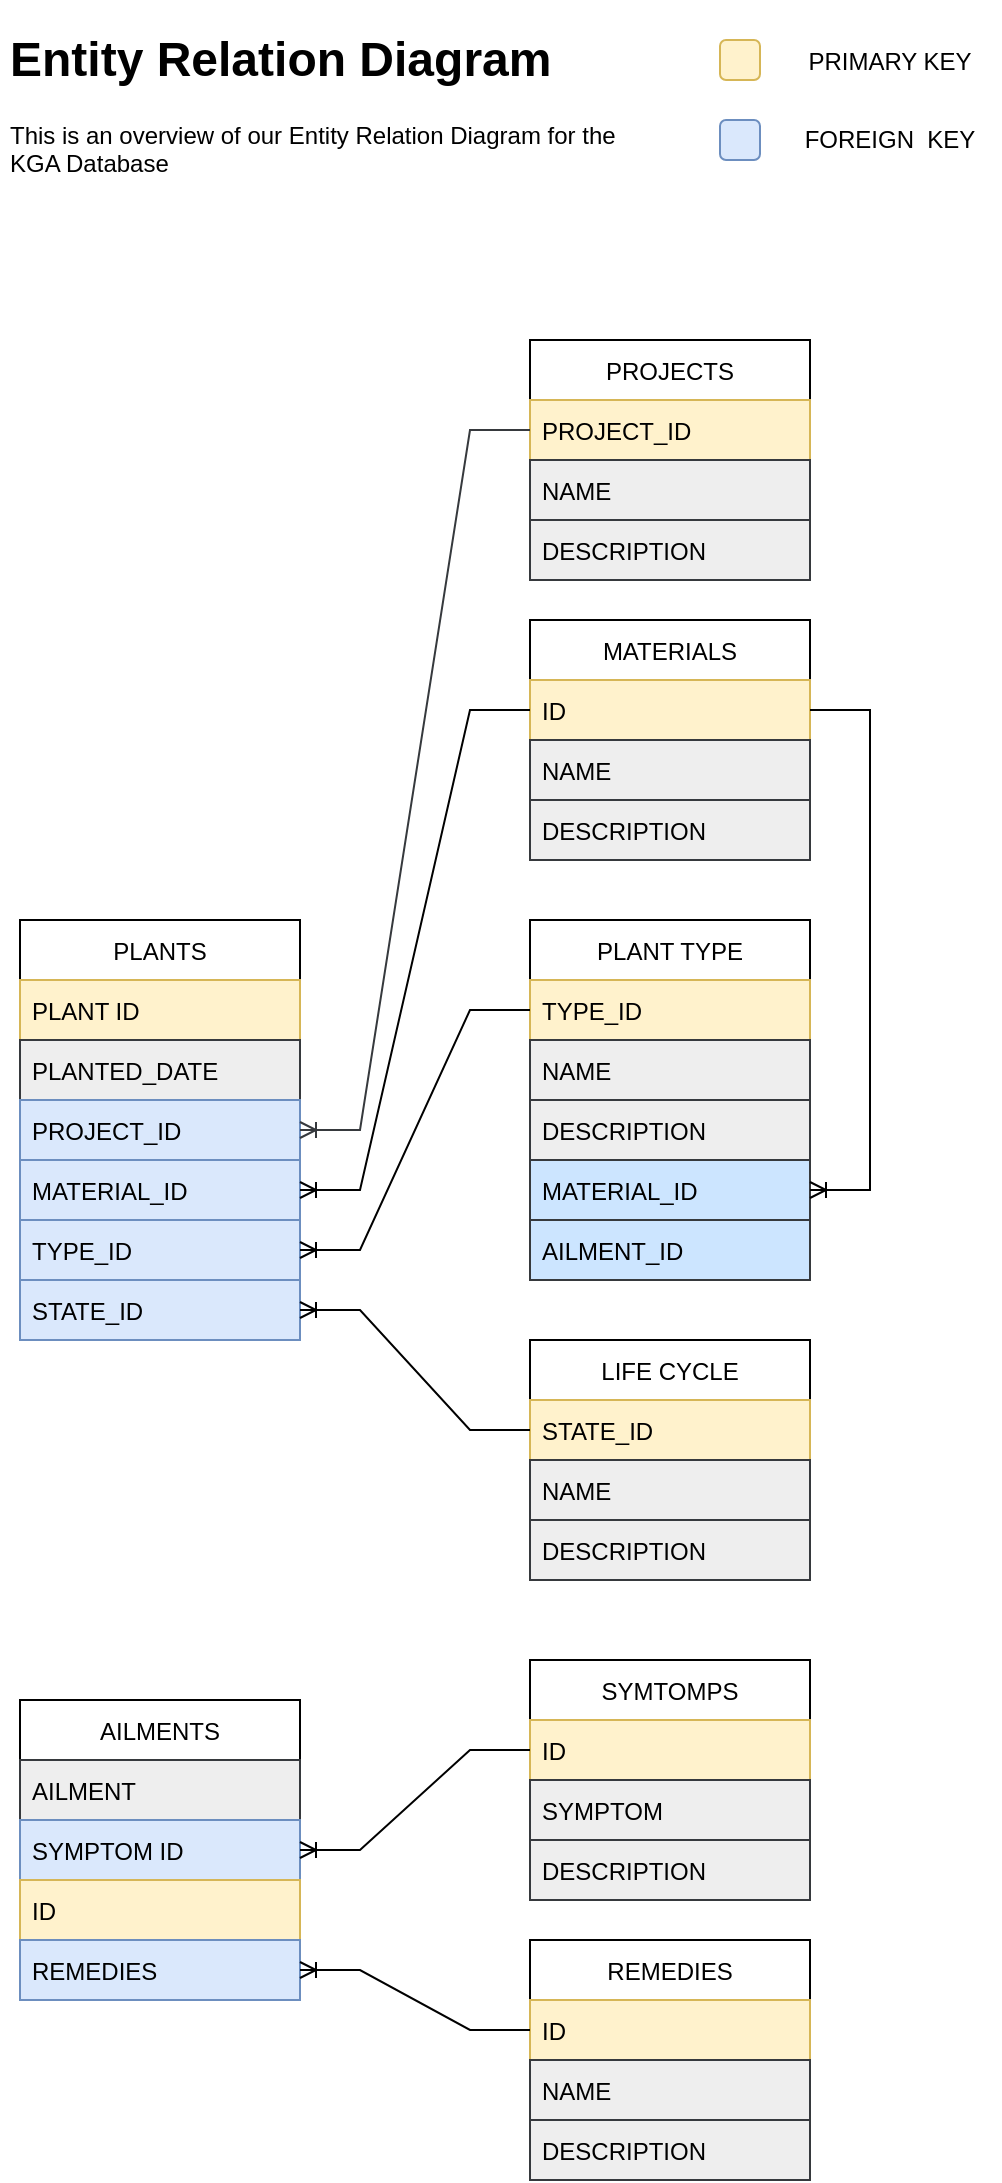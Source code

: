 <mxfile version="16.4.5" type="github">
  <diagram id="f3gJcNAZmLqym7b9hVOq" name="Page-1">
    <mxGraphModel dx="873" dy="1670" grid="1" gridSize="10" guides="1" tooltips="1" connect="1" arrows="1" fold="1" page="1" pageScale="1" pageWidth="850" pageHeight="1100" math="0" shadow="0">
      <root>
        <mxCell id="0" />
        <mxCell id="1" parent="0" />
        <mxCell id="EiuZzaFnxPziSjAOLLgH-1" value="&lt;h1&gt;Entity Relation Diagram&lt;/h1&gt;&lt;p&gt;This is an overview of our Entity Relation Diagram for the KGA Database&amp;nbsp;&lt;/p&gt;" style="text;html=1;strokeColor=none;fillColor=none;spacing=5;spacingTop=-20;whiteSpace=wrap;overflow=hidden;rounded=0;" parent="1" vertex="1">
          <mxGeometry x="20" y="10" width="330" height="120" as="geometry" />
        </mxCell>
        <mxCell id="EiuZzaFnxPziSjAOLLgH-2" value="PLANTS" style="swimlane;fontStyle=0;childLayout=stackLayout;horizontal=1;startSize=30;horizontalStack=0;resizeParent=1;resizeParentMax=0;resizeLast=0;collapsible=1;marginBottom=0;" parent="1" vertex="1">
          <mxGeometry x="30" y="460" width="140" height="210" as="geometry">
            <mxRectangle x="40" y="230" width="50" height="90" as="alternateBounds" />
          </mxGeometry>
        </mxCell>
        <mxCell id="EiuZzaFnxPziSjAOLLgH-5" value="PLANT ID" style="text;strokeColor=#d6b656;fillColor=#fff2cc;align=left;verticalAlign=middle;spacingLeft=4;spacingRight=4;overflow=hidden;points=[[0,0.5],[1,0.5]];portConstraint=eastwest;rotatable=0;" parent="EiuZzaFnxPziSjAOLLgH-2" vertex="1">
          <mxGeometry y="30" width="140" height="30" as="geometry" />
        </mxCell>
        <mxCell id="EiuZzaFnxPziSjAOLLgH-8" value="PLANTED_DATE" style="text;strokeColor=#36393d;fillColor=#eeeeee;align=left;verticalAlign=middle;spacingLeft=4;spacingRight=4;overflow=hidden;points=[[0,0.5],[1,0.5]];portConstraint=eastwest;rotatable=0;" parent="EiuZzaFnxPziSjAOLLgH-2" vertex="1">
          <mxGeometry y="60" width="140" height="30" as="geometry" />
        </mxCell>
        <mxCell id="u0T1zVeiCHu8PzoIMrIV-15" value="PROJECT_ID" style="text;strokeColor=#6c8ebf;fillColor=#dae8fc;align=left;verticalAlign=middle;spacingLeft=4;spacingRight=4;overflow=hidden;points=[[0,0.5],[1,0.5]];portConstraint=eastwest;rotatable=0;" vertex="1" parent="EiuZzaFnxPziSjAOLLgH-2">
          <mxGeometry y="90" width="140" height="30" as="geometry" />
        </mxCell>
        <mxCell id="EiuZzaFnxPziSjAOLLgH-3" value="MATERIAL_ID" style="text;strokeColor=#6c8ebf;fillColor=#dae8fc;align=left;verticalAlign=middle;spacingLeft=4;spacingRight=4;overflow=hidden;points=[[0,0.5],[1,0.5]];portConstraint=eastwest;rotatable=0;" parent="EiuZzaFnxPziSjAOLLgH-2" vertex="1">
          <mxGeometry y="120" width="140" height="30" as="geometry" />
        </mxCell>
        <mxCell id="EiuZzaFnxPziSjAOLLgH-4" value="TYPE_ID" style="text;strokeColor=#6c8ebf;fillColor=#dae8fc;align=left;verticalAlign=middle;spacingLeft=4;spacingRight=4;overflow=hidden;points=[[0,0.5],[1,0.5]];portConstraint=eastwest;rotatable=0;" parent="EiuZzaFnxPziSjAOLLgH-2" vertex="1">
          <mxGeometry y="150" width="140" height="30" as="geometry" />
        </mxCell>
        <mxCell id="EiuZzaFnxPziSjAOLLgH-7" value="STATE_ID" style="text;strokeColor=#6c8ebf;fillColor=#dae8fc;align=left;verticalAlign=middle;spacingLeft=4;spacingRight=4;overflow=hidden;points=[[0,0.5],[1,0.5]];portConstraint=eastwest;rotatable=0;" parent="EiuZzaFnxPziSjAOLLgH-2" vertex="1">
          <mxGeometry y="180" width="140" height="30" as="geometry" />
        </mxCell>
        <mxCell id="EiuZzaFnxPziSjAOLLgH-9" value="" style="rounded=1;whiteSpace=wrap;html=1;fillColor=#dae8fc;strokeColor=#6c8ebf;" parent="1" vertex="1">
          <mxGeometry x="380" y="60" width="20" height="20" as="geometry" />
        </mxCell>
        <mxCell id="EiuZzaFnxPziSjAOLLgH-10" value="" style="rounded=1;whiteSpace=wrap;html=1;fillColor=#fff2cc;strokeColor=#d6b656;" parent="1" vertex="1">
          <mxGeometry x="380" y="20" width="20" height="20" as="geometry" />
        </mxCell>
        <mxCell id="EiuZzaFnxPziSjAOLLgH-11" value="PRIMARY KEY" style="text;html=1;strokeColor=none;fillColor=none;align=center;verticalAlign=middle;whiteSpace=wrap;rounded=0;" parent="1" vertex="1">
          <mxGeometry x="410" y="20" width="110" height="22.5" as="geometry" />
        </mxCell>
        <mxCell id="EiuZzaFnxPziSjAOLLgH-12" value="FOREIGN&amp;nbsp; KEY" style="text;html=1;strokeColor=none;fillColor=none;align=center;verticalAlign=middle;whiteSpace=wrap;rounded=0;" parent="1" vertex="1">
          <mxGeometry x="410" y="58.75" width="110" height="22.5" as="geometry" />
        </mxCell>
        <mxCell id="EiuZzaFnxPziSjAOLLgH-13" value="PLANT TYPE" style="swimlane;fontStyle=0;childLayout=stackLayout;horizontal=1;startSize=30;horizontalStack=0;resizeParent=1;resizeParentMax=0;resizeLast=0;collapsible=1;marginBottom=0;" parent="1" vertex="1">
          <mxGeometry x="285" y="460" width="140" height="180" as="geometry">
            <mxRectangle x="40" y="230" width="50" height="90" as="alternateBounds" />
          </mxGeometry>
        </mxCell>
        <mxCell id="EiuZzaFnxPziSjAOLLgH-14" value="TYPE_ID" style="text;strokeColor=#d6b656;fillColor=#fff2cc;align=left;verticalAlign=middle;spacingLeft=4;spacingRight=4;overflow=hidden;points=[[0,0.5],[1,0.5]];portConstraint=eastwest;rotatable=0;" parent="EiuZzaFnxPziSjAOLLgH-13" vertex="1">
          <mxGeometry y="30" width="140" height="30" as="geometry" />
        </mxCell>
        <mxCell id="EiuZzaFnxPziSjAOLLgH-16" value="NAME" style="text;strokeColor=#36393d;fillColor=#eeeeee;align=left;verticalAlign=middle;spacingLeft=4;spacingRight=4;overflow=hidden;points=[[0,0.5],[1,0.5]];portConstraint=eastwest;rotatable=0;" parent="EiuZzaFnxPziSjAOLLgH-13" vertex="1">
          <mxGeometry y="60" width="140" height="30" as="geometry" />
        </mxCell>
        <mxCell id="u0T1zVeiCHu8PzoIMrIV-7" value="DESCRIPTION" style="text;strokeColor=#36393d;fillColor=#eeeeee;align=left;verticalAlign=middle;spacingLeft=4;spacingRight=4;overflow=hidden;points=[[0,0.5],[1,0.5]];portConstraint=eastwest;rotatable=0;" vertex="1" parent="EiuZzaFnxPziSjAOLLgH-13">
          <mxGeometry y="90" width="140" height="30" as="geometry" />
        </mxCell>
        <mxCell id="u0T1zVeiCHu8PzoIMrIV-10" value="MATERIAL_ID" style="text;strokeColor=#36393d;fillColor=#cce5ff;align=left;verticalAlign=middle;spacingLeft=4;spacingRight=4;overflow=hidden;points=[[0,0.5],[1,0.5]];portConstraint=eastwest;rotatable=0;" vertex="1" parent="EiuZzaFnxPziSjAOLLgH-13">
          <mxGeometry y="120" width="140" height="30" as="geometry" />
        </mxCell>
        <mxCell id="u0T1zVeiCHu8PzoIMrIV-11" value="AILMENT_ID" style="text;strokeColor=#36393d;fillColor=#cce5ff;align=left;verticalAlign=middle;spacingLeft=4;spacingRight=4;overflow=hidden;points=[[0,0.5],[1,0.5]];portConstraint=eastwest;rotatable=0;" vertex="1" parent="EiuZzaFnxPziSjAOLLgH-13">
          <mxGeometry y="150" width="140" height="30" as="geometry" />
        </mxCell>
        <mxCell id="EiuZzaFnxPziSjAOLLgH-21" value="AILMENTS" style="swimlane;fontStyle=0;childLayout=stackLayout;horizontal=1;startSize=30;horizontalStack=0;resizeParent=1;resizeParentMax=0;resizeLast=0;collapsible=1;marginBottom=0;" parent="1" vertex="1">
          <mxGeometry x="30" y="850" width="140" height="150" as="geometry">
            <mxRectangle x="40" y="230" width="50" height="90" as="alternateBounds" />
          </mxGeometry>
        </mxCell>
        <mxCell id="EiuZzaFnxPziSjAOLLgH-22" value="AILMENT" style="text;strokeColor=#36393d;fillColor=#eeeeee;align=left;verticalAlign=middle;spacingLeft=4;spacingRight=4;overflow=hidden;points=[[0,0.5],[1,0.5]];portConstraint=eastwest;rotatable=0;" parent="EiuZzaFnxPziSjAOLLgH-21" vertex="1">
          <mxGeometry y="30" width="140" height="30" as="geometry" />
        </mxCell>
        <mxCell id="EiuZzaFnxPziSjAOLLgH-23" value="SYMPTOM ID" style="text;strokeColor=#6c8ebf;fillColor=#dae8fc;align=left;verticalAlign=middle;spacingLeft=4;spacingRight=4;overflow=hidden;points=[[0,0.5],[1,0.5]];portConstraint=eastwest;rotatable=0;" parent="EiuZzaFnxPziSjAOLLgH-21" vertex="1">
          <mxGeometry y="60" width="140" height="30" as="geometry" />
        </mxCell>
        <mxCell id="EiuZzaFnxPziSjAOLLgH-24" value="ID" style="text;strokeColor=#d6b656;fillColor=#fff2cc;align=left;verticalAlign=middle;spacingLeft=4;spacingRight=4;overflow=hidden;points=[[0,0.5],[1,0.5]];portConstraint=eastwest;rotatable=0;" parent="EiuZzaFnxPziSjAOLLgH-21" vertex="1">
          <mxGeometry y="90" width="140" height="30" as="geometry" />
        </mxCell>
        <mxCell id="EiuZzaFnxPziSjAOLLgH-25" value="REMEDIES" style="text;strokeColor=#6c8ebf;fillColor=#dae8fc;align=left;verticalAlign=middle;spacingLeft=4;spacingRight=4;overflow=hidden;points=[[0,0.5],[1,0.5]];portConstraint=eastwest;rotatable=0;" parent="EiuZzaFnxPziSjAOLLgH-21" vertex="1">
          <mxGeometry y="120" width="140" height="30" as="geometry" />
        </mxCell>
        <mxCell id="EiuZzaFnxPziSjAOLLgH-28" value="SYMTOMPS" style="swimlane;fontStyle=0;childLayout=stackLayout;horizontal=1;startSize=30;horizontalStack=0;resizeParent=1;resizeParentMax=0;resizeLast=0;collapsible=1;marginBottom=0;" parent="1" vertex="1">
          <mxGeometry x="285" y="830" width="140" height="120" as="geometry">
            <mxRectangle x="40" y="230" width="50" height="90" as="alternateBounds" />
          </mxGeometry>
        </mxCell>
        <mxCell id="EiuZzaFnxPziSjAOLLgH-29" value="ID" style="text;strokeColor=#d6b656;fillColor=#fff2cc;align=left;verticalAlign=middle;spacingLeft=4;spacingRight=4;overflow=hidden;points=[[0,0.5],[1,0.5]];portConstraint=eastwest;rotatable=0;" parent="EiuZzaFnxPziSjAOLLgH-28" vertex="1">
          <mxGeometry y="30" width="140" height="30" as="geometry" />
        </mxCell>
        <mxCell id="EiuZzaFnxPziSjAOLLgH-30" value="SYMPTOM" style="text;strokeColor=#36393d;fillColor=#eeeeee;align=left;verticalAlign=middle;spacingLeft=4;spacingRight=4;overflow=hidden;points=[[0,0.5],[1,0.5]];portConstraint=eastwest;rotatable=0;" parent="EiuZzaFnxPziSjAOLLgH-28" vertex="1">
          <mxGeometry y="60" width="140" height="30" as="geometry" />
        </mxCell>
        <mxCell id="u0T1zVeiCHu8PzoIMrIV-13" value="DESCRIPTION" style="text;strokeColor=#36393d;fillColor=#eeeeee;align=left;verticalAlign=middle;spacingLeft=4;spacingRight=4;overflow=hidden;points=[[0,0.5],[1,0.5]];portConstraint=eastwest;rotatable=0;" vertex="1" parent="EiuZzaFnxPziSjAOLLgH-28">
          <mxGeometry y="90" width="140" height="30" as="geometry" />
        </mxCell>
        <mxCell id="EiuZzaFnxPziSjAOLLgH-33" value="MATERIALS" style="swimlane;fontStyle=0;childLayout=stackLayout;horizontal=1;startSize=30;horizontalStack=0;resizeParent=1;resizeParentMax=0;resizeLast=0;collapsible=1;marginBottom=0;" parent="1" vertex="1">
          <mxGeometry x="285" y="310" width="140" height="120" as="geometry">
            <mxRectangle x="40" y="230" width="50" height="90" as="alternateBounds" />
          </mxGeometry>
        </mxCell>
        <mxCell id="EiuZzaFnxPziSjAOLLgH-34" value="ID" style="text;strokeColor=#d6b656;fillColor=#fff2cc;align=left;verticalAlign=middle;spacingLeft=4;spacingRight=4;overflow=hidden;points=[[0,0.5],[1,0.5]];portConstraint=eastwest;rotatable=0;" parent="EiuZzaFnxPziSjAOLLgH-33" vertex="1">
          <mxGeometry y="30" width="140" height="30" as="geometry" />
        </mxCell>
        <mxCell id="EiuZzaFnxPziSjAOLLgH-35" value="NAME" style="text;strokeColor=#36393d;fillColor=#eeeeee;align=left;verticalAlign=middle;spacingLeft=4;spacingRight=4;overflow=hidden;points=[[0,0.5],[1,0.5]];portConstraint=eastwest;rotatable=0;" parent="EiuZzaFnxPziSjAOLLgH-33" vertex="1">
          <mxGeometry y="60" width="140" height="30" as="geometry" />
        </mxCell>
        <mxCell id="EiuZzaFnxPziSjAOLLgH-36" value="DESCRIPTION" style="text;strokeColor=#36393d;fillColor=#eeeeee;align=left;verticalAlign=middle;spacingLeft=4;spacingRight=4;overflow=hidden;points=[[0,0.5],[1,0.5]];portConstraint=eastwest;rotatable=0;" parent="EiuZzaFnxPziSjAOLLgH-33" vertex="1">
          <mxGeometry y="90" width="140" height="30" as="geometry" />
        </mxCell>
        <mxCell id="EiuZzaFnxPziSjAOLLgH-38" value="PROJECTS" style="swimlane;fontStyle=0;childLayout=stackLayout;horizontal=1;startSize=30;horizontalStack=0;resizeParent=1;resizeParentMax=0;resizeLast=0;collapsible=1;marginBottom=0;" parent="1" vertex="1">
          <mxGeometry x="285" y="170" width="140" height="120" as="geometry">
            <mxRectangle x="40" y="230" width="50" height="90" as="alternateBounds" />
          </mxGeometry>
        </mxCell>
        <mxCell id="EiuZzaFnxPziSjAOLLgH-39" value="PROJECT_ID" style="text;strokeColor=#d6b656;fillColor=#fff2cc;align=left;verticalAlign=middle;spacingLeft=4;spacingRight=4;overflow=hidden;points=[[0,0.5],[1,0.5]];portConstraint=eastwest;rotatable=0;" parent="EiuZzaFnxPziSjAOLLgH-38" vertex="1">
          <mxGeometry y="30" width="140" height="30" as="geometry" />
        </mxCell>
        <mxCell id="EiuZzaFnxPziSjAOLLgH-40" value="NAME" style="text;strokeColor=#36393d;fillColor=#eeeeee;align=left;verticalAlign=middle;spacingLeft=4;spacingRight=4;overflow=hidden;points=[[0,0.5],[1,0.5]];portConstraint=eastwest;rotatable=0;" parent="EiuZzaFnxPziSjAOLLgH-38" vertex="1">
          <mxGeometry y="60" width="140" height="30" as="geometry" />
        </mxCell>
        <mxCell id="EiuZzaFnxPziSjAOLLgH-41" value="DESCRIPTION" style="text;strokeColor=#36393d;fillColor=#eeeeee;align=left;verticalAlign=middle;spacingLeft=4;spacingRight=4;overflow=hidden;points=[[0,0.5],[1,0.5]];portConstraint=eastwest;rotatable=0;" parent="EiuZzaFnxPziSjAOLLgH-38" vertex="1">
          <mxGeometry y="90" width="140" height="30" as="geometry" />
        </mxCell>
        <mxCell id="EiuZzaFnxPziSjAOLLgH-43" value="" style="edgeStyle=entityRelationEdgeStyle;fontSize=12;html=1;endArrow=ERoneToMany;rounded=0;exitX=0;exitY=0.5;exitDx=0;exitDy=0;entryX=1;entryY=0.5;entryDx=0;entryDy=0;" parent="1" source="EiuZzaFnxPziSjAOLLgH-14" target="EiuZzaFnxPziSjAOLLgH-4" edge="1">
          <mxGeometry width="100" height="100" relative="1" as="geometry">
            <mxPoint x="310" y="480" as="sourcePoint" />
            <mxPoint x="410" y="380" as="targetPoint" />
          </mxGeometry>
        </mxCell>
        <mxCell id="EiuZzaFnxPziSjAOLLgH-45" value="" style="edgeStyle=entityRelationEdgeStyle;fontSize=12;html=1;endArrow=ERoneToMany;rounded=0;entryX=1;entryY=0.5;entryDx=0;entryDy=0;exitX=0;exitY=0.5;exitDx=0;exitDy=0;" parent="1" source="EiuZzaFnxPziSjAOLLgH-29" target="EiuZzaFnxPziSjAOLLgH-21" edge="1">
          <mxGeometry width="100" height="100" relative="1" as="geometry">
            <mxPoint x="440" y="620" as="sourcePoint" />
            <mxPoint x="540" y="520" as="targetPoint" />
          </mxGeometry>
        </mxCell>
        <mxCell id="EiuZzaFnxPziSjAOLLgH-50" value="REMEDIES" style="swimlane;fontStyle=0;childLayout=stackLayout;horizontal=1;startSize=30;horizontalStack=0;resizeParent=1;resizeParentMax=0;resizeLast=0;collapsible=1;marginBottom=0;" parent="1" vertex="1">
          <mxGeometry x="285" y="970" width="140" height="120" as="geometry">
            <mxRectangle x="40" y="230" width="50" height="90" as="alternateBounds" />
          </mxGeometry>
        </mxCell>
        <mxCell id="EiuZzaFnxPziSjAOLLgH-51" value="ID" style="text;strokeColor=#d6b656;fillColor=#fff2cc;align=left;verticalAlign=middle;spacingLeft=4;spacingRight=4;overflow=hidden;points=[[0,0.5],[1,0.5]];portConstraint=eastwest;rotatable=0;" parent="EiuZzaFnxPziSjAOLLgH-50" vertex="1">
          <mxGeometry y="30" width="140" height="30" as="geometry" />
        </mxCell>
        <mxCell id="EiuZzaFnxPziSjAOLLgH-52" value="NAME " style="text;strokeColor=#36393d;fillColor=#eeeeee;align=left;verticalAlign=middle;spacingLeft=4;spacingRight=4;overflow=hidden;points=[[0,0.5],[1,0.5]];portConstraint=eastwest;rotatable=0;" parent="EiuZzaFnxPziSjAOLLgH-50" vertex="1">
          <mxGeometry y="60" width="140" height="30" as="geometry" />
        </mxCell>
        <mxCell id="EiuZzaFnxPziSjAOLLgH-53" value="DESCRIPTION" style="text;strokeColor=#36393d;fillColor=#eeeeee;align=left;verticalAlign=middle;spacingLeft=4;spacingRight=4;overflow=hidden;points=[[0,0.5],[1,0.5]];portConstraint=eastwest;rotatable=0;" parent="EiuZzaFnxPziSjAOLLgH-50" vertex="1">
          <mxGeometry y="90" width="140" height="30" as="geometry" />
        </mxCell>
        <mxCell id="EiuZzaFnxPziSjAOLLgH-54" value="" style="edgeStyle=entityRelationEdgeStyle;fontSize=12;html=1;endArrow=ERoneToMany;rounded=0;entryX=1;entryY=0.5;entryDx=0;entryDy=0;exitX=0;exitY=0.5;exitDx=0;exitDy=0;" parent="1" source="EiuZzaFnxPziSjAOLLgH-51" target="EiuZzaFnxPziSjAOLLgH-25" edge="1">
          <mxGeometry width="100" height="100" relative="1" as="geometry">
            <mxPoint x="625" y="420" as="sourcePoint" />
            <mxPoint x="410" y="470" as="targetPoint" />
          </mxGeometry>
        </mxCell>
        <mxCell id="EiuZzaFnxPziSjAOLLgH-55" value="" style="edgeStyle=entityRelationEdgeStyle;fontSize=12;html=1;endArrow=ERoneToMany;rounded=0;entryX=1;entryY=0.5;entryDx=0;entryDy=0;" parent="1" source="EiuZzaFnxPziSjAOLLgH-34" target="EiuZzaFnxPziSjAOLLgH-3" edge="1">
          <mxGeometry width="100" height="100" relative="1" as="geometry">
            <mxPoint x="310" y="295" as="sourcePoint" />
            <mxPoint x="180" y="575" as="targetPoint" />
          </mxGeometry>
        </mxCell>
        <mxCell id="u0T1zVeiCHu8PzoIMrIV-1" value="LIFE CYCLE" style="swimlane;fontStyle=0;childLayout=stackLayout;horizontal=1;startSize=30;horizontalStack=0;resizeParent=1;resizeParentMax=0;resizeLast=0;collapsible=1;marginBottom=0;" vertex="1" parent="1">
          <mxGeometry x="285" y="670" width="140" height="120" as="geometry">
            <mxRectangle x="40" y="230" width="50" height="90" as="alternateBounds" />
          </mxGeometry>
        </mxCell>
        <mxCell id="u0T1zVeiCHu8PzoIMrIV-4" value="STATE_ID" style="text;strokeColor=#d6b656;fillColor=#fff2cc;align=left;verticalAlign=middle;spacingLeft=4;spacingRight=4;overflow=hidden;points=[[0,0.5],[1,0.5]];portConstraint=eastwest;rotatable=0;" vertex="1" parent="u0T1zVeiCHu8PzoIMrIV-1">
          <mxGeometry y="30" width="140" height="30" as="geometry" />
        </mxCell>
        <mxCell id="u0T1zVeiCHu8PzoIMrIV-2" value="NAME" style="text;strokeColor=#36393d;fillColor=#eeeeee;align=left;verticalAlign=middle;spacingLeft=4;spacingRight=4;overflow=hidden;points=[[0,0.5],[1,0.5]];portConstraint=eastwest;rotatable=0;" vertex="1" parent="u0T1zVeiCHu8PzoIMrIV-1">
          <mxGeometry y="60" width="140" height="30" as="geometry" />
        </mxCell>
        <mxCell id="u0T1zVeiCHu8PzoIMrIV-5" value="DESCRIPTION" style="text;strokeColor=#36393d;fillColor=#eeeeee;align=left;verticalAlign=middle;spacingLeft=4;spacingRight=4;overflow=hidden;points=[[0,0.5],[1,0.5]];portConstraint=eastwest;rotatable=0;" vertex="1" parent="u0T1zVeiCHu8PzoIMrIV-1">
          <mxGeometry y="90" width="140" height="30" as="geometry" />
        </mxCell>
        <mxCell id="u0T1zVeiCHu8PzoIMrIV-6" value="" style="edgeStyle=entityRelationEdgeStyle;fontSize=12;html=1;endArrow=ERoneToMany;rounded=0;entryX=1;entryY=0.5;entryDx=0;entryDy=0;exitX=0;exitY=0.5;exitDx=0;exitDy=0;" edge="1" parent="1" source="u0T1zVeiCHu8PzoIMrIV-4" target="EiuZzaFnxPziSjAOLLgH-7">
          <mxGeometry width="100" height="100" relative="1" as="geometry">
            <mxPoint x="80" y="730" as="sourcePoint" />
            <mxPoint x="200" y="780" as="targetPoint" />
          </mxGeometry>
        </mxCell>
        <mxCell id="u0T1zVeiCHu8PzoIMrIV-12" value="" style="edgeStyle=entityRelationEdgeStyle;fontSize=12;html=1;endArrow=ERoneToMany;rounded=0;exitX=1;exitY=0.5;exitDx=0;exitDy=0;entryX=1;entryY=0.75;entryDx=0;entryDy=0;" edge="1" parent="1" source="EiuZzaFnxPziSjAOLLgH-34" target="EiuZzaFnxPziSjAOLLgH-13">
          <mxGeometry width="100" height="100" relative="1" as="geometry">
            <mxPoint x="585" y="515" as="sourcePoint" />
            <mxPoint x="470" y="605" as="targetPoint" />
          </mxGeometry>
        </mxCell>
        <mxCell id="u0T1zVeiCHu8PzoIMrIV-14" value="" style="edgeStyle=entityRelationEdgeStyle;fontSize=12;html=1;endArrow=ERoneToMany;rounded=0;entryX=1;entryY=0.5;entryDx=0;entryDy=0;exitX=0;exitY=0.5;exitDx=0;exitDy=0;fillColor=#ffcc99;strokeColor=#36393d;" edge="1" parent="1" source="EiuZzaFnxPziSjAOLLgH-39" target="u0T1zVeiCHu8PzoIMrIV-15">
          <mxGeometry width="100" height="100" relative="1" as="geometry">
            <mxPoint x="200" y="235" as="sourcePoint" />
            <mxPoint x="220" y="610" as="targetPoint" />
          </mxGeometry>
        </mxCell>
      </root>
    </mxGraphModel>
  </diagram>
</mxfile>
